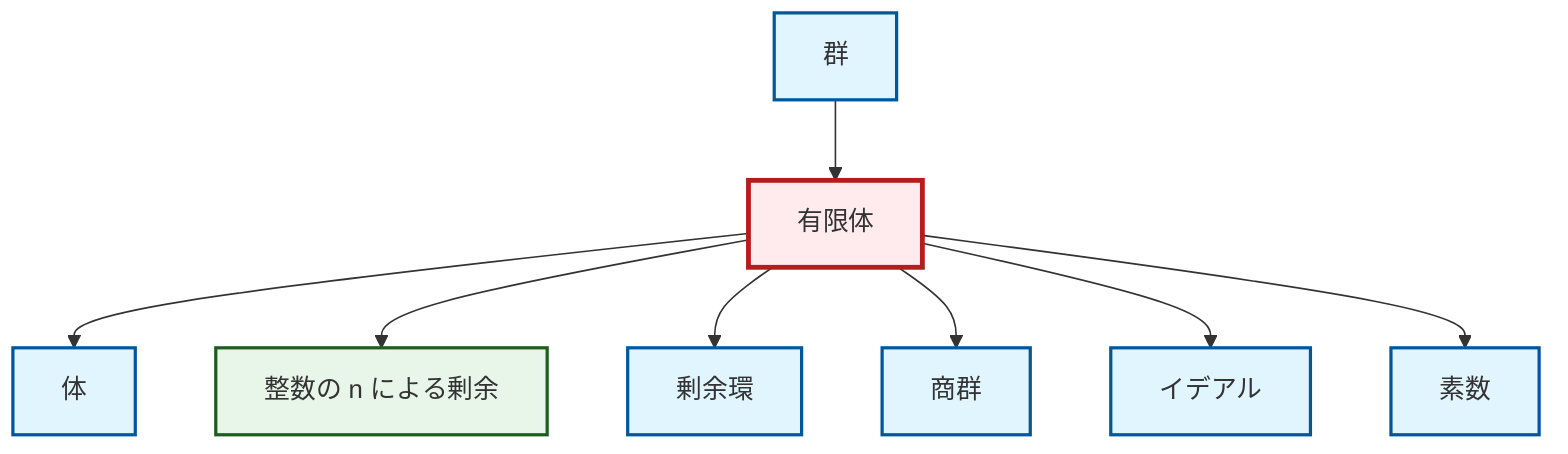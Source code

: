 graph TD
    classDef definition fill:#e1f5fe,stroke:#01579b,stroke-width:2px
    classDef theorem fill:#f3e5f5,stroke:#4a148c,stroke-width:2px
    classDef axiom fill:#fff3e0,stroke:#e65100,stroke-width:2px
    classDef example fill:#e8f5e9,stroke:#1b5e20,stroke-width:2px
    classDef current fill:#ffebee,stroke:#b71c1c,stroke-width:3px
    def-quotient-group["商群"]:::definition
    def-prime["素数"]:::definition
    def-group["群"]:::definition
    ex-finite-field["有限体"]:::example
    ex-quotient-integers-mod-n["整数の n による剰余"]:::example
    def-ideal["イデアル"]:::definition
    def-field["体"]:::definition
    def-quotient-ring["剰余環"]:::definition
    ex-finite-field --> def-field
    ex-finite-field --> ex-quotient-integers-mod-n
    ex-finite-field --> def-quotient-ring
    ex-finite-field --> def-quotient-group
    ex-finite-field --> def-ideal
    ex-finite-field --> def-prime
    def-group --> ex-finite-field
    class ex-finite-field current